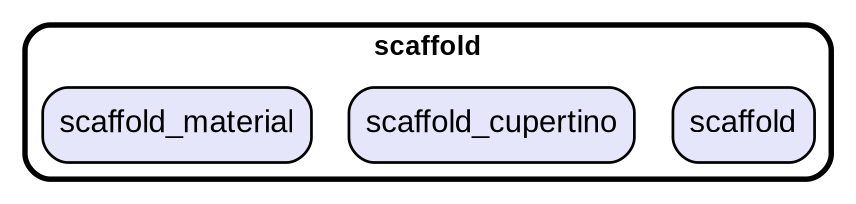 digraph "" {
  graph [style=rounded fontname="Arial Black" fontsize=13 penwidth=2.6];
  node [shape=rect style="filled,rounded" fontname=Arial fontsize=15 fillcolor=Lavender penwidth=1.3];
  edge [penwidth=1.3];
  "/scaffold.dart" [label="scaffold"];
  "/scaffold_cupertino.dart" [label="scaffold_cupertino"];
  "/scaffold_material.dart" [label="scaffold_material"];
  subgraph "cluster~" {
    label="scaffold";
    "/scaffold.dart";
    "/scaffold_cupertino.dart";
    "/scaffold_material.dart";
  }
}
